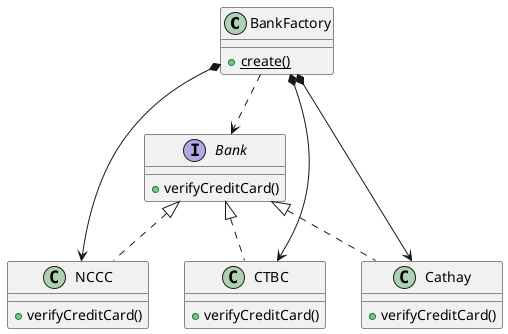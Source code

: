 @startuml

class BankFactory {
    {static} +create()
}

interface Bank {
    +verifyCreditCard()
}

class NCCC {
    +verifyCreditCard()
}

class CTBC {
    +verifyCreditCard()
}

class Cathay {
    +verifyCreditCard()
}

BankFactory .-> Bank
Bank <|.. NCCC
Bank <|.. CTBC
Bank <|.. Cathay
BankFactory *-> NCCC
BankFactory *-> CTBC
BankFactory *-> Cathay

@enduml